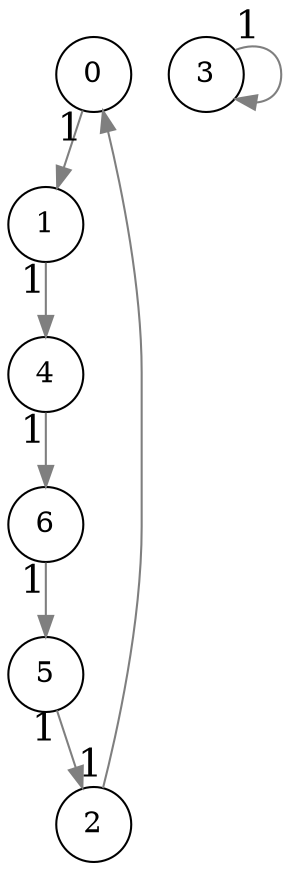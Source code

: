 graph g{
   node[shape=circle];
   edge[color=gray50];
0 -- 1 [labelfontsize=18,dir=forward,taillabel=1];
1 -- 4 [labelfontsize=18,dir=forward,taillabel=1];
2 -- 0 [labelfontsize=18,dir=forward,taillabel=1];
3 -- 3 [labelfontsize=18,dir=forward,taillabel=1];
4 -- 6 [labelfontsize=18,dir=forward,taillabel=1];
5 -- 2 [labelfontsize=18,dir=forward,taillabel=1];
6 -- 5 [labelfontsize=18,dir=forward,taillabel=1];
}
